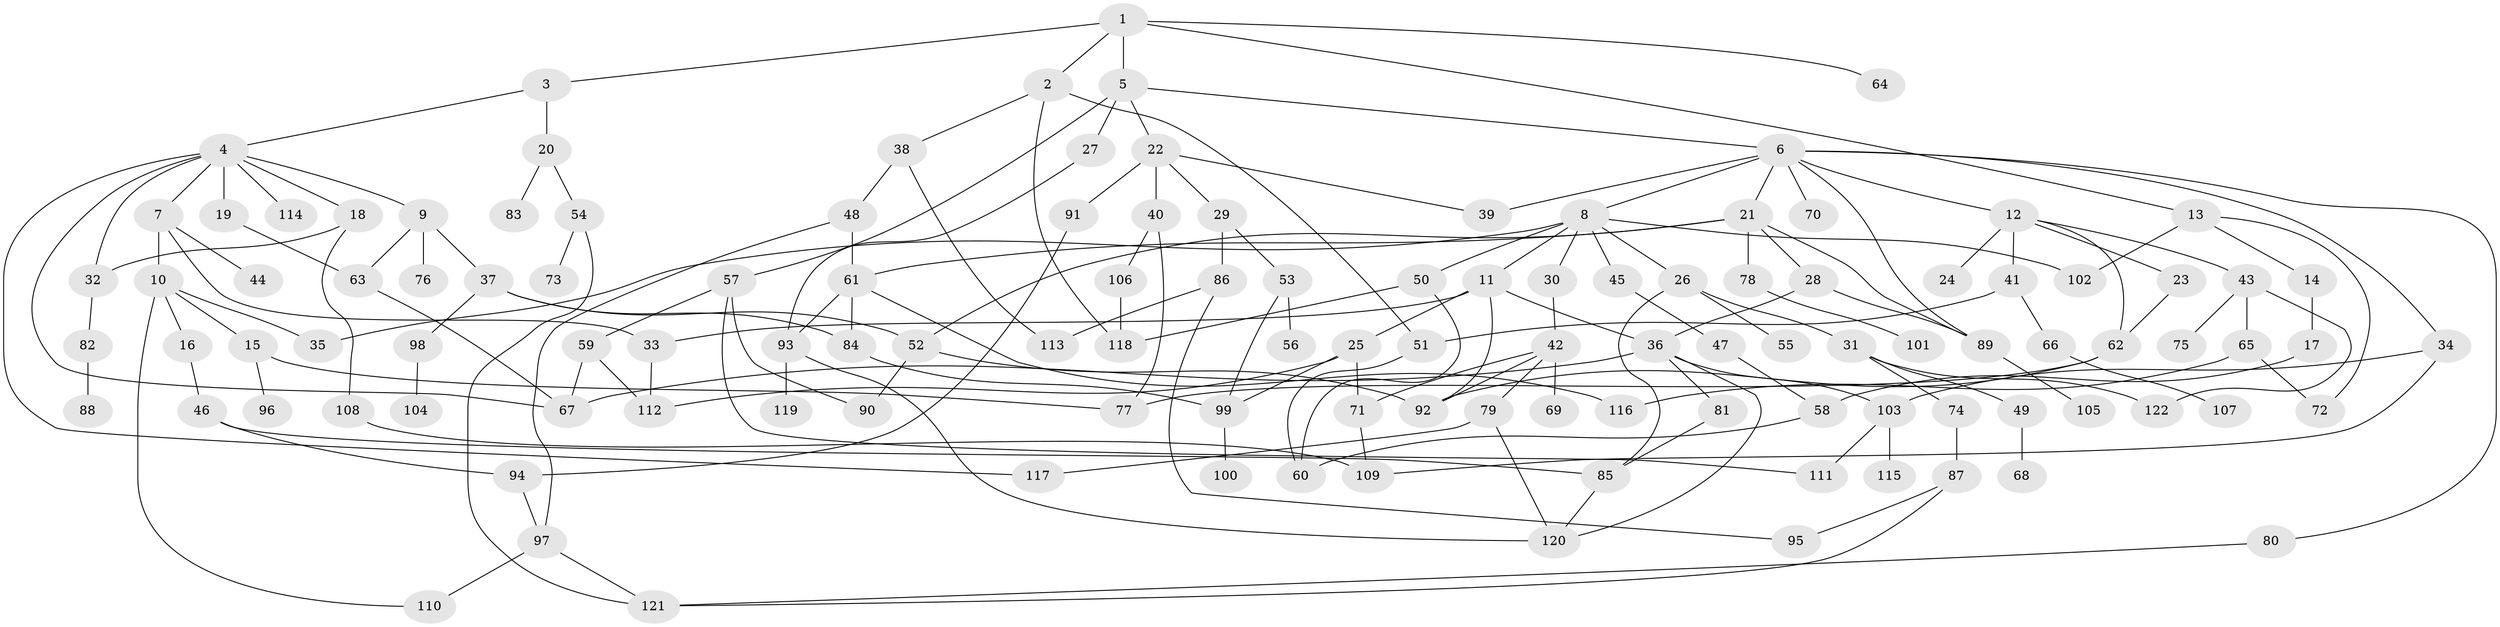 // Generated by graph-tools (version 1.1) at 2025/41/03/09/25 04:41:41]
// undirected, 122 vertices, 176 edges
graph export_dot {
graph [start="1"]
  node [color=gray90,style=filled];
  1;
  2;
  3;
  4;
  5;
  6;
  7;
  8;
  9;
  10;
  11;
  12;
  13;
  14;
  15;
  16;
  17;
  18;
  19;
  20;
  21;
  22;
  23;
  24;
  25;
  26;
  27;
  28;
  29;
  30;
  31;
  32;
  33;
  34;
  35;
  36;
  37;
  38;
  39;
  40;
  41;
  42;
  43;
  44;
  45;
  46;
  47;
  48;
  49;
  50;
  51;
  52;
  53;
  54;
  55;
  56;
  57;
  58;
  59;
  60;
  61;
  62;
  63;
  64;
  65;
  66;
  67;
  68;
  69;
  70;
  71;
  72;
  73;
  74;
  75;
  76;
  77;
  78;
  79;
  80;
  81;
  82;
  83;
  84;
  85;
  86;
  87;
  88;
  89;
  90;
  91;
  92;
  93;
  94;
  95;
  96;
  97;
  98;
  99;
  100;
  101;
  102;
  103;
  104;
  105;
  106;
  107;
  108;
  109;
  110;
  111;
  112;
  113;
  114;
  115;
  116;
  117;
  118;
  119;
  120;
  121;
  122;
  1 -- 2;
  1 -- 3;
  1 -- 5;
  1 -- 13;
  1 -- 64;
  2 -- 38;
  2 -- 51;
  2 -- 118;
  3 -- 4;
  3 -- 20;
  4 -- 7;
  4 -- 9;
  4 -- 18;
  4 -- 19;
  4 -- 114;
  4 -- 67;
  4 -- 32;
  4 -- 117;
  5 -- 6;
  5 -- 22;
  5 -- 27;
  5 -- 57;
  6 -- 8;
  6 -- 12;
  6 -- 21;
  6 -- 34;
  6 -- 39;
  6 -- 70;
  6 -- 80;
  6 -- 89;
  7 -- 10;
  7 -- 44;
  7 -- 33;
  8 -- 11;
  8 -- 26;
  8 -- 30;
  8 -- 35;
  8 -- 45;
  8 -- 50;
  8 -- 102;
  9 -- 37;
  9 -- 76;
  9 -- 63;
  10 -- 15;
  10 -- 16;
  10 -- 110;
  10 -- 35;
  11 -- 25;
  11 -- 33;
  11 -- 36;
  11 -- 92;
  12 -- 23;
  12 -- 24;
  12 -- 41;
  12 -- 43;
  12 -- 62;
  13 -- 14;
  13 -- 102;
  13 -- 72;
  14 -- 17;
  15 -- 77;
  15 -- 96;
  16 -- 46;
  17 -- 58;
  18 -- 32;
  18 -- 108;
  19 -- 63;
  20 -- 54;
  20 -- 83;
  21 -- 28;
  21 -- 78;
  21 -- 89;
  21 -- 61;
  21 -- 52;
  22 -- 29;
  22 -- 40;
  22 -- 91;
  22 -- 39;
  23 -- 62;
  25 -- 99;
  25 -- 112;
  25 -- 71;
  26 -- 31;
  26 -- 55;
  26 -- 85;
  27 -- 93;
  28 -- 36;
  28 -- 89;
  29 -- 53;
  29 -- 86;
  30 -- 42;
  31 -- 49;
  31 -- 74;
  31 -- 122;
  32 -- 82;
  33 -- 112;
  34 -- 103;
  34 -- 109;
  36 -- 81;
  36 -- 120;
  36 -- 103;
  36 -- 67;
  37 -- 52;
  37 -- 98;
  37 -- 84;
  38 -- 48;
  38 -- 113;
  40 -- 106;
  40 -- 77;
  41 -- 66;
  41 -- 51;
  42 -- 69;
  42 -- 71;
  42 -- 79;
  42 -- 92;
  43 -- 65;
  43 -- 75;
  43 -- 122;
  45 -- 47;
  46 -- 85;
  46 -- 94;
  47 -- 58;
  48 -- 61;
  48 -- 97;
  49 -- 68;
  50 -- 118;
  50 -- 60;
  51 -- 60;
  52 -- 92;
  52 -- 90;
  53 -- 56;
  53 -- 99;
  54 -- 73;
  54 -- 121;
  57 -- 59;
  57 -- 90;
  57 -- 111;
  58 -- 60;
  59 -- 112;
  59 -- 67;
  61 -- 84;
  61 -- 93;
  61 -- 116;
  62 -- 92;
  62 -- 77;
  63 -- 67;
  65 -- 72;
  65 -- 116;
  66 -- 107;
  71 -- 109;
  74 -- 87;
  78 -- 101;
  79 -- 117;
  79 -- 120;
  80 -- 121;
  81 -- 85;
  82 -- 88;
  84 -- 99;
  85 -- 120;
  86 -- 95;
  86 -- 113;
  87 -- 121;
  87 -- 95;
  89 -- 105;
  91 -- 94;
  93 -- 119;
  93 -- 120;
  94 -- 97;
  97 -- 121;
  97 -- 110;
  98 -- 104;
  99 -- 100;
  103 -- 111;
  103 -- 115;
  106 -- 118;
  108 -- 109;
}
